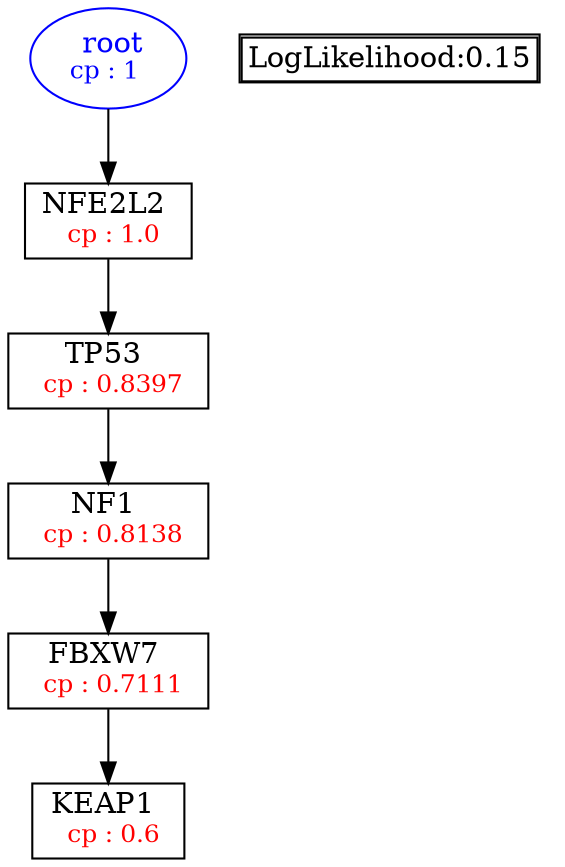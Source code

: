 digraph tree {
    "root" [label=<<font color='Blue'> root</font><br/><font color='Blue' POINT-SIZE='12'>cp : 1 </font>>, shape=oval, color=Blue];
    "S1" [label =<NFE2L2 <br/> <font color='Red' POINT-SIZE='12'> cp : 1.0 </font>>, shape=box];
    "S3" [label =<TP53 <br/> <font color='Red' POINT-SIZE='12'> cp : 0.8397 </font>>, shape=box];
    "S4" [label =<NF1 <br/> <font color='Red' POINT-SIZE='12'> cp : 0.8138 </font>>, shape=box];
    "S2" [label =<FBXW7 <br/> <font color='Red' POINT-SIZE='12'> cp : 0.7111 </font>>, shape=box];
    "S5" [label =<KEAP1 <br/> <font color='Red' POINT-SIZE='12'> cp : 0.6 </font>>, shape=box];
    "root" -> "S1";
    "S1" -> "S3";
    "S3" -> "S4";
    "S4" -> "S2";
    "S2" -> "S5";

    node[shape=plaintext]
    fontsize="10"
    struct1 [label=
    <<TABLE BORDER="1" CELLBORDER="1" CELLSPACING="0" >
    <TR><TD ALIGN="LEFT">LogLikelihood:0.15</TD></TR>
    </TABLE>>];

}
